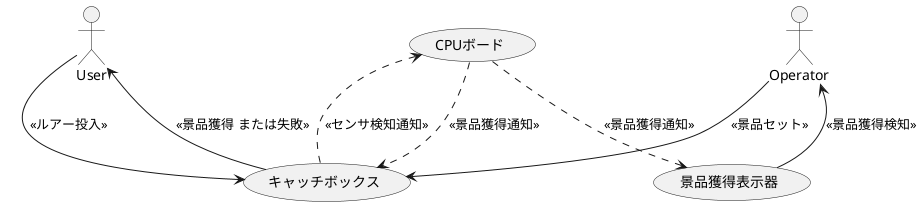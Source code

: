 ' 待ち受け中からルアー投入、ロックまでのユースケース
@startuml

actor User
actor Operator

User --> (キャッチボックス) : << ルアー投入 >>
User <-- (キャッチボックス) : << 景品獲得 または失敗 >>
(CPUボード) <.. (キャッチボックス) : << センサ検知通知 >>
(CPUボード) ..> (キャッチボックス) : << 景品獲得通知 >>
(CPUボード) ..> (景品獲得表示器) : << 景品獲得通知 >>
Operator <-- (景品獲得表示器) : << 景品獲得検知 >>
Operator --> (キャッチボックス) : << 景品セット >>
@enduml

' 待ち受け中からルアー投入、ロックまでのユースケース
@startuml

actor User
actor Operator

User --> (キャッチボックス) : << ルアー投入 >>
(キャッチボックス) --> (ロックセンサ) : << センサ検知 >>
(CPUボード) <.. (ロックセンサ) : << センサ検知通知 >>
(CPUボード) ..> (ロックアクチュエータ) : << ロック要求通知 >>

(CPUボード) ..> (モーションアクチュエータ) : << モーション動作信号 >>
(CPUボード) ..> (景品獲得表示器) : << 停止信号 >>
@enduml

' ルアーロックからユーザーのルアー取り出しまでのユースケース
@startuml

actor User
actor Operator

User <-- (キャッチボックス) : << ルアー取り出し >>
Operator <-- (景品獲得表示器) : << 景品獲得検知 >>
Operator --> (キャッチボックス) : << 景品セット >>
(キャッチボックス) --> (ロックセンサ) : << ロック解除センサ検知 >>
(CPUボード) <.. (ルアーセンサ) : << ルアー引き上げ検知通知 >>
(CPUボード) <.. (ロックセンサ) : << ロック解除検知通知 >>
(CPUボード) ..> (ロックアクチュエータ) : << ロック解除要求通知 >>

(CPUボード) ..> (モーションアクチュエータ) : << モーション停止信号 >>
(CPUボード) ..> (景品獲得表示器) : << 表示信号 >>
@enduml
